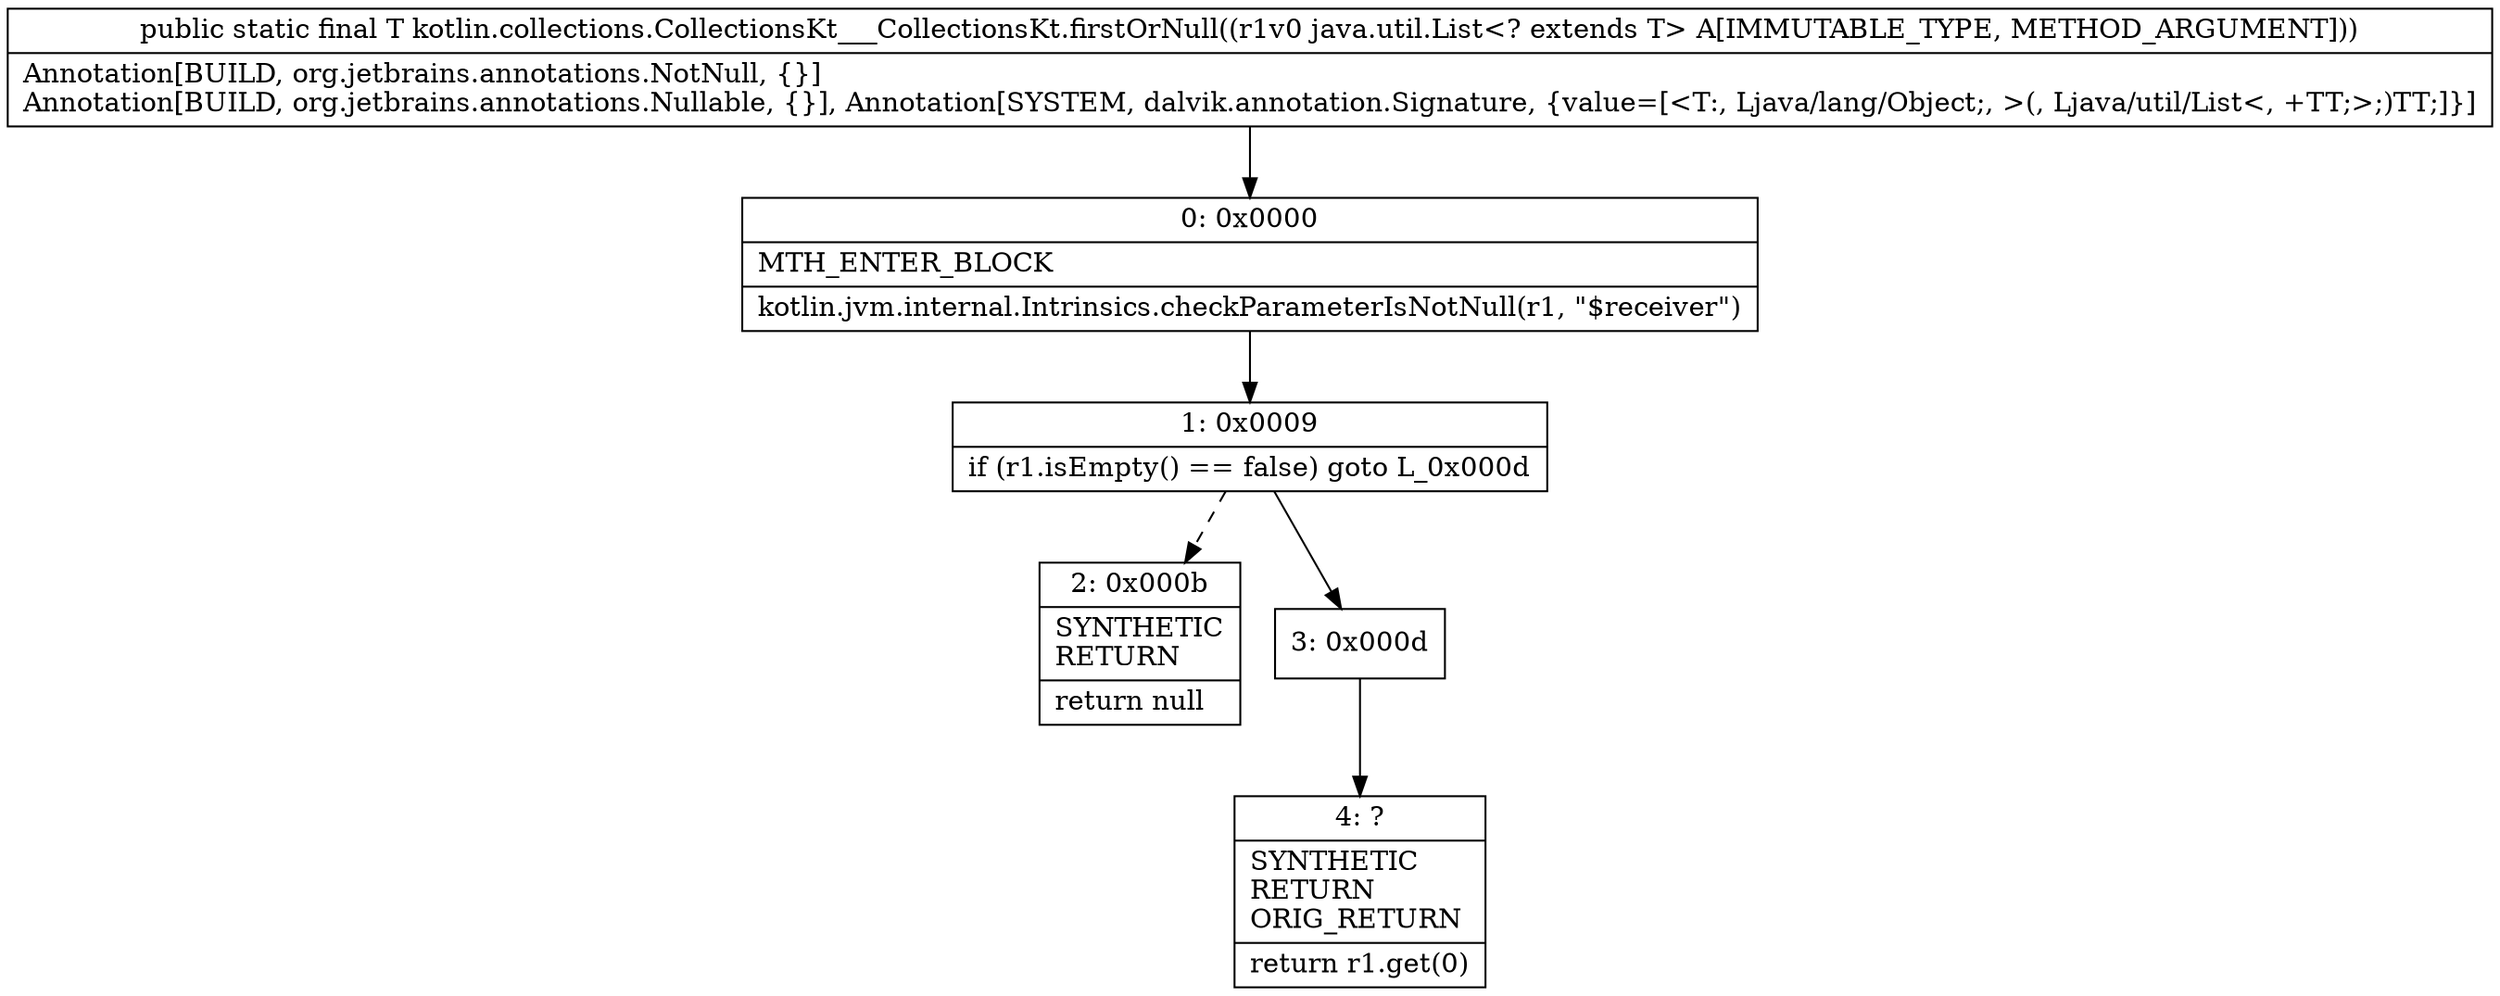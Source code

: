 digraph "CFG forkotlin.collections.CollectionsKt___CollectionsKt.firstOrNull(Ljava\/util\/List;)Ljava\/lang\/Object;" {
Node_0 [shape=record,label="{0\:\ 0x0000|MTH_ENTER_BLOCK\l|kotlin.jvm.internal.Intrinsics.checkParameterIsNotNull(r1, \"$receiver\")\l}"];
Node_1 [shape=record,label="{1\:\ 0x0009|if (r1.isEmpty() == false) goto L_0x000d\l}"];
Node_2 [shape=record,label="{2\:\ 0x000b|SYNTHETIC\lRETURN\l|return null\l}"];
Node_3 [shape=record,label="{3\:\ 0x000d}"];
Node_4 [shape=record,label="{4\:\ ?|SYNTHETIC\lRETURN\lORIG_RETURN\l|return r1.get(0)\l}"];
MethodNode[shape=record,label="{public static final T kotlin.collections.CollectionsKt___CollectionsKt.firstOrNull((r1v0 java.util.List\<? extends T\> A[IMMUTABLE_TYPE, METHOD_ARGUMENT]))  | Annotation[BUILD, org.jetbrains.annotations.NotNull, \{\}]\lAnnotation[BUILD, org.jetbrains.annotations.Nullable, \{\}], Annotation[SYSTEM, dalvik.annotation.Signature, \{value=[\<T:, Ljava\/lang\/Object;, \>(, Ljava\/util\/List\<, +TT;\>;)TT;]\}]\l}"];
MethodNode -> Node_0;
Node_0 -> Node_1;
Node_1 -> Node_2[style=dashed];
Node_1 -> Node_3;
Node_3 -> Node_4;
}

